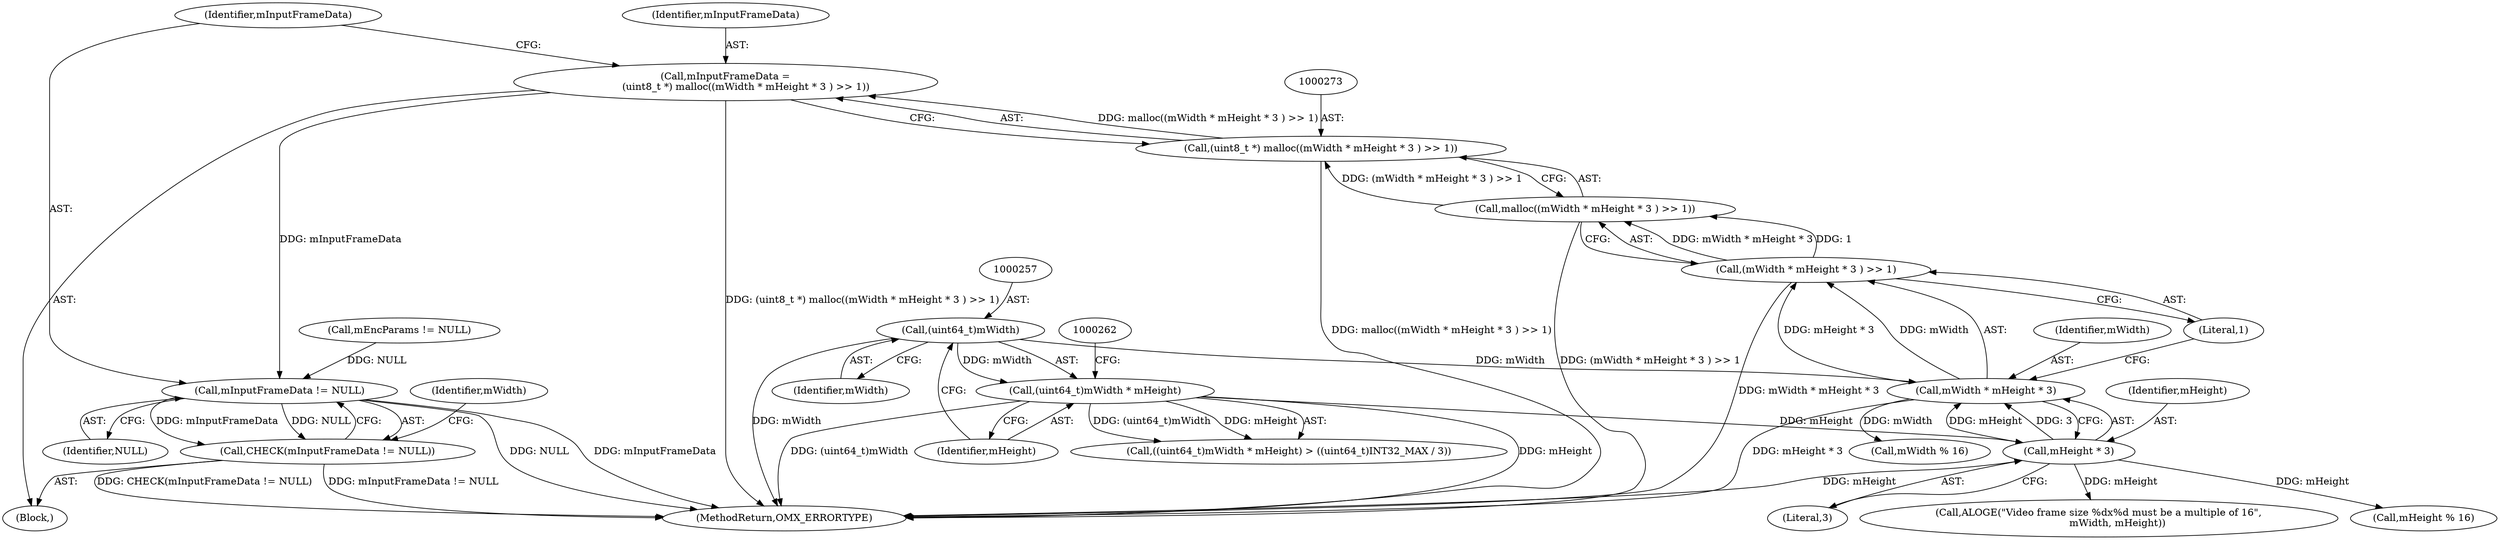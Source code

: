 digraph "0_Android_50270d98e26fa18b20ca88216c3526667b724ba7@integer" {
"1000270" [label="(Call,mInputFrameData =\n             (uint8_t *) malloc((mWidth * mHeight * 3 ) >> 1))"];
"1000272" [label="(Call,(uint8_t *) malloc((mWidth * mHeight * 3 ) >> 1))"];
"1000274" [label="(Call,malloc((mWidth * mHeight * 3 ) >> 1))"];
"1000275" [label="(Call,(mWidth * mHeight * 3 ) >> 1)"];
"1000276" [label="(Call,mWidth * mHeight * 3)"];
"1000256" [label="(Call,(uint64_t)mWidth)"];
"1000278" [label="(Call,mHeight * 3)"];
"1000255" [label="(Call,(uint64_t)mWidth * mHeight)"];
"1000283" [label="(Call,mInputFrameData != NULL)"];
"1000282" [label="(Call,CHECK(mInputFrameData != NULL))"];
"1000281" [label="(Literal,1)"];
"1000259" [label="(Identifier,mHeight)"];
"1000272" [label="(Call,(uint8_t *) malloc((mWidth * mHeight * 3 ) >> 1))"];
"1000294" [label="(Call,mHeight % 16)"];
"1000283" [label="(Call,mInputFrameData != NULL)"];
"1000282" [label="(Call,CHECK(mInputFrameData != NULL))"];
"1000375" [label="(MethodReturn,OMX_ERRORTYPE)"];
"1000284" [label="(Identifier,mInputFrameData)"];
"1000270" [label="(Call,mInputFrameData =\n             (uint8_t *) malloc((mWidth * mHeight * 3 ) >> 1))"];
"1000258" [label="(Identifier,mWidth)"];
"1000254" [label="(Call,((uint64_t)mWidth * mHeight) > ((uint64_t)INT32_MAX / 3))"];
"1000275" [label="(Call,(mWidth * mHeight * 3 ) >> 1)"];
"1000280" [label="(Literal,3)"];
"1000290" [label="(Identifier,mWidth)"];
"1000274" [label="(Call,malloc((mWidth * mHeight * 3 ) >> 1))"];
"1000276" [label="(Call,mWidth * mHeight * 3)"];
"1000271" [label="(Identifier,mInputFrameData)"];
"1000247" [label="(Block,)"];
"1000285" [label="(Identifier,NULL)"];
"1000114" [label="(Call,mEncParams != NULL)"];
"1000289" [label="(Call,mWidth % 16)"];
"1000255" [label="(Call,(uint64_t)mWidth * mHeight)"];
"1000278" [label="(Call,mHeight * 3)"];
"1000256" [label="(Call,(uint64_t)mWidth)"];
"1000277" [label="(Identifier,mWidth)"];
"1000279" [label="(Identifier,mHeight)"];
"1000299" [label="(Call,ALOGE(\"Video frame size %dx%d must be a multiple of 16\",\n            mWidth, mHeight))"];
"1000270" -> "1000247"  [label="AST: "];
"1000270" -> "1000272"  [label="CFG: "];
"1000271" -> "1000270"  [label="AST: "];
"1000272" -> "1000270"  [label="AST: "];
"1000284" -> "1000270"  [label="CFG: "];
"1000270" -> "1000375"  [label="DDG: (uint8_t *) malloc((mWidth * mHeight * 3 ) >> 1)"];
"1000272" -> "1000270"  [label="DDG: malloc((mWidth * mHeight * 3 ) >> 1)"];
"1000270" -> "1000283"  [label="DDG: mInputFrameData"];
"1000272" -> "1000274"  [label="CFG: "];
"1000273" -> "1000272"  [label="AST: "];
"1000274" -> "1000272"  [label="AST: "];
"1000272" -> "1000375"  [label="DDG: malloc((mWidth * mHeight * 3 ) >> 1)"];
"1000274" -> "1000272"  [label="DDG: (mWidth * mHeight * 3 ) >> 1"];
"1000274" -> "1000275"  [label="CFG: "];
"1000275" -> "1000274"  [label="AST: "];
"1000274" -> "1000375"  [label="DDG: (mWidth * mHeight * 3 ) >> 1"];
"1000275" -> "1000274"  [label="DDG: mWidth * mHeight * 3"];
"1000275" -> "1000274"  [label="DDG: 1"];
"1000275" -> "1000281"  [label="CFG: "];
"1000276" -> "1000275"  [label="AST: "];
"1000281" -> "1000275"  [label="AST: "];
"1000275" -> "1000375"  [label="DDG: mWidth * mHeight * 3"];
"1000276" -> "1000275"  [label="DDG: mWidth"];
"1000276" -> "1000275"  [label="DDG: mHeight * 3"];
"1000276" -> "1000278"  [label="CFG: "];
"1000277" -> "1000276"  [label="AST: "];
"1000278" -> "1000276"  [label="AST: "];
"1000281" -> "1000276"  [label="CFG: "];
"1000276" -> "1000375"  [label="DDG: mHeight * 3"];
"1000256" -> "1000276"  [label="DDG: mWidth"];
"1000278" -> "1000276"  [label="DDG: mHeight"];
"1000278" -> "1000276"  [label="DDG: 3"];
"1000276" -> "1000289"  [label="DDG: mWidth"];
"1000256" -> "1000255"  [label="AST: "];
"1000256" -> "1000258"  [label="CFG: "];
"1000257" -> "1000256"  [label="AST: "];
"1000258" -> "1000256"  [label="AST: "];
"1000259" -> "1000256"  [label="CFG: "];
"1000256" -> "1000375"  [label="DDG: mWidth"];
"1000256" -> "1000255"  [label="DDG: mWidth"];
"1000278" -> "1000280"  [label="CFG: "];
"1000279" -> "1000278"  [label="AST: "];
"1000280" -> "1000278"  [label="AST: "];
"1000278" -> "1000375"  [label="DDG: mHeight"];
"1000255" -> "1000278"  [label="DDG: mHeight"];
"1000278" -> "1000294"  [label="DDG: mHeight"];
"1000278" -> "1000299"  [label="DDG: mHeight"];
"1000255" -> "1000254"  [label="AST: "];
"1000255" -> "1000259"  [label="CFG: "];
"1000259" -> "1000255"  [label="AST: "];
"1000262" -> "1000255"  [label="CFG: "];
"1000255" -> "1000375"  [label="DDG: mHeight"];
"1000255" -> "1000375"  [label="DDG: (uint64_t)mWidth"];
"1000255" -> "1000254"  [label="DDG: (uint64_t)mWidth"];
"1000255" -> "1000254"  [label="DDG: mHeight"];
"1000283" -> "1000282"  [label="AST: "];
"1000283" -> "1000285"  [label="CFG: "];
"1000284" -> "1000283"  [label="AST: "];
"1000285" -> "1000283"  [label="AST: "];
"1000282" -> "1000283"  [label="CFG: "];
"1000283" -> "1000375"  [label="DDG: NULL"];
"1000283" -> "1000375"  [label="DDG: mInputFrameData"];
"1000283" -> "1000282"  [label="DDG: mInputFrameData"];
"1000283" -> "1000282"  [label="DDG: NULL"];
"1000114" -> "1000283"  [label="DDG: NULL"];
"1000282" -> "1000247"  [label="AST: "];
"1000290" -> "1000282"  [label="CFG: "];
"1000282" -> "1000375"  [label="DDG: CHECK(mInputFrameData != NULL)"];
"1000282" -> "1000375"  [label="DDG: mInputFrameData != NULL"];
}
